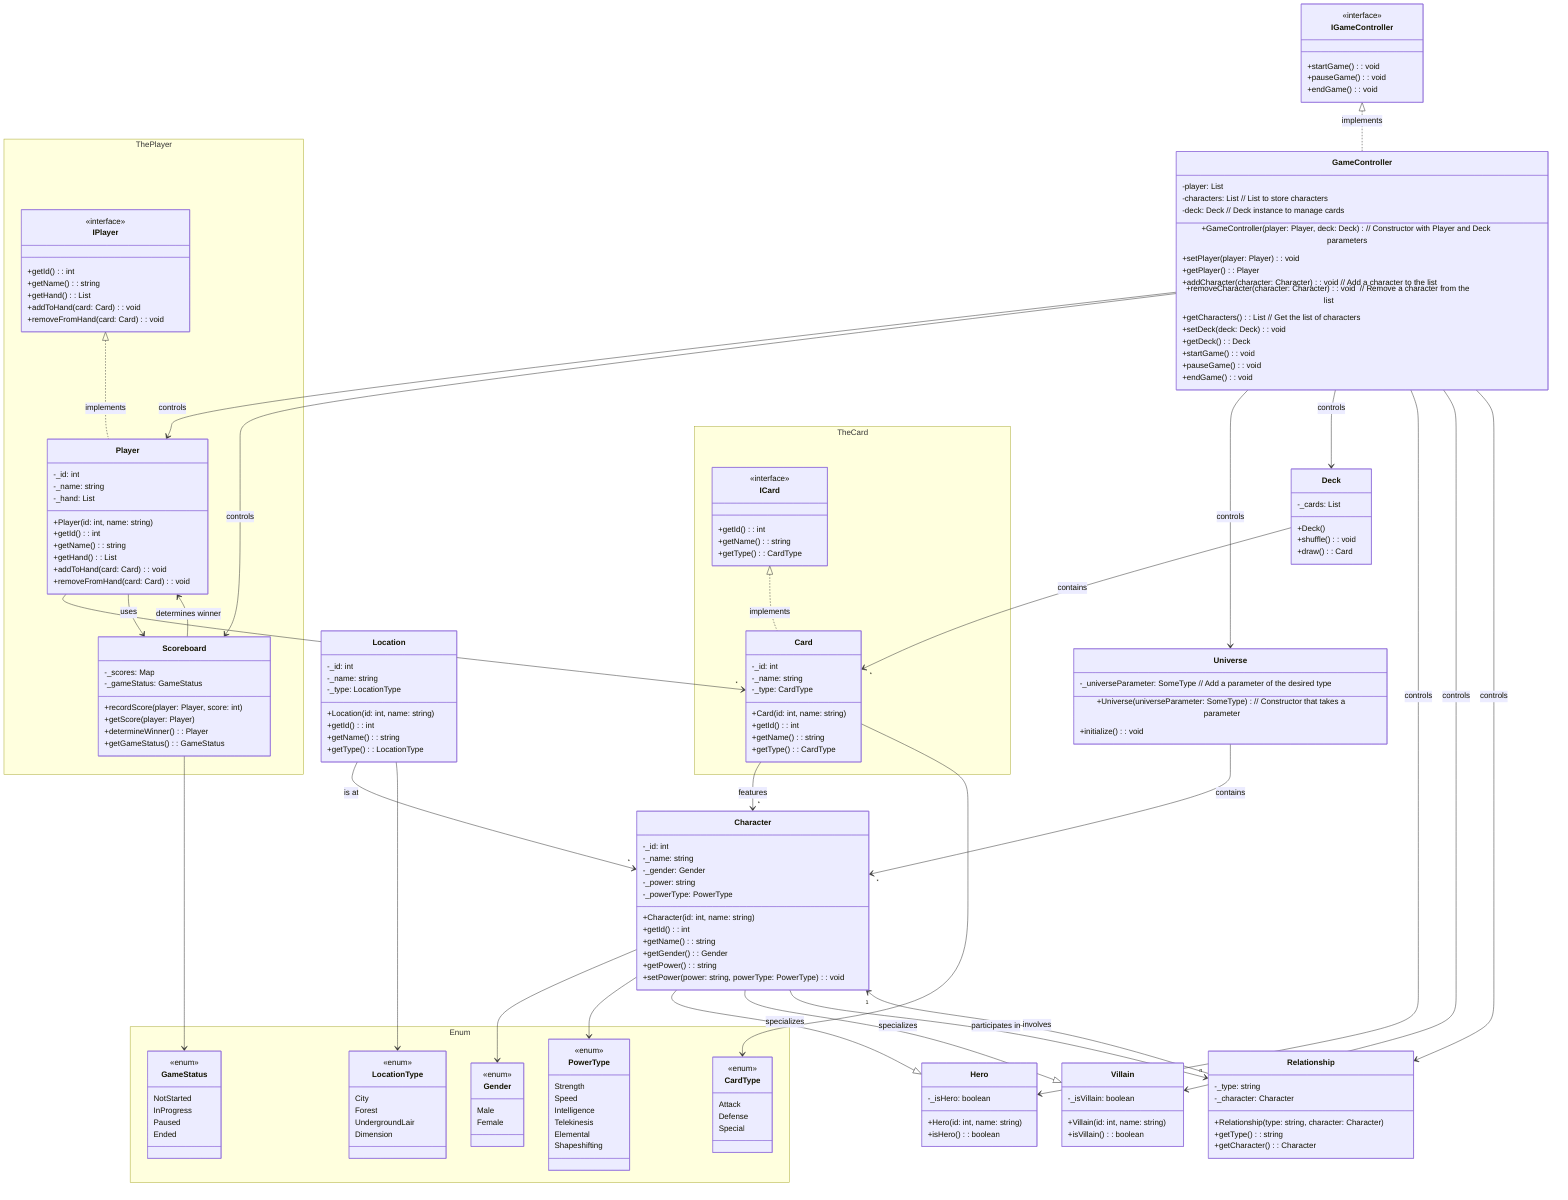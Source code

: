 classDiagram

namespace Enum {

  class Gender{
   <<enum>>
    Male
    Female
  }

  class PowerType {
  <<enum>>
    Strength
    Speed
    Intelligence
    Telekinesis
    Elemental
    Shapeshifting
  }

  class LocationType {
  <<enum>>
    City
    Forest
    UndergroundLair
    Dimension
  }

  class CardType {
  <<enum>>
    Attack
    Defense
    Special
  }

  class GameStatus {
  <<enum>>
    NotStarted
    InProgress
    Paused
    Ended
  }
}

class  IGameController {
<<interface>>
    +startGame(): void
    +pauseGame(): void
    +endGame(): void
}

class GameController {
    -player: List<Player>
    -characters: List<Character>  // List to store characters
    -deck: Deck  // Deck instance to manage cards

    +GameController(player: Player, deck: Deck)  // Constructor with Player and Deck parameters
    +setPlayer(player: Player): void
    +getPlayer(): Player
    +addCharacter(character: Character): void  // Add a character to the list
    +removeCharacter(character: Character): void  // Remove a character from the list
    +getCharacters(): List<Character>  // Get the list of characters
    +setDeck(deck: Deck): void
    +getDeck(): Deck
    +startGame(): void
    +pauseGame(): void
    +endGame(): void
}


IGameController <|.. GameController : implements

namespace ThePlayer {
    class IPlayer {
     <<interface>>
        +getId(): int
        +getName(): string
        +getHand(): List<Card>
        +addToHand(card: Card): void
        +removeFromHand(card: Card): void
    }

    class Player {
        -_id: int
        -_name: string
        -_hand: List<Card>
        +Player(id: int, name: string)
        +getId(): int
        +getName(): string
        +getHand(): List<Card>
        +addToHand(card: Card): void
        +removeFromHand(card: Card): void
    }
    class Scoreboard {
    -_scores: Map<Player, int>
    -_gameStatus: GameStatus
    +recordScore(player: Player, score: int)
    +getScore(player: Player)
    +determineWinner(): Player
    +getGameStatus(): GameStatus
}
}

IPlayer <|.. Player : implements



namespace TheCard {
    class ICard {
    <<interface>>
        +getId(): int
        +getName(): string
        +getType(): CardType
    }

    class Card {
        -_id: int
        -_name: string
        -_type: CardType
        +Card(id: int, name: string)
        +getId(): int
        +getName(): string
        +getType(): CardType
    }
}

ICard <|.. Card : implements

class Deck {
    -_cards: List<Card>
    +Deck()
    +shuffle(): void
    +draw(): Card
}


class Hero {
    -_isHero: boolean
    +Hero(id: int, name: string)
    +isHero(): boolean
}
class Universe {
    -_universeParameter: SomeType  // Add a parameter of the desired type

    +Universe(universeParameter: SomeType)  // Constructor that takes a parameter
    +initialize(): void
}

class Villain {
    -_isVillain: boolean
    +Villain(id: int, name: string)
    +isVillain(): boolean
}
  class Location {
    -_id: int
    -_name: string
    -_type: LocationType
    +Location(id: int, name: string)
    +getId(): int
    +getName(): string
    +getType(): LocationType
  }
    class Relationship {
    -_type: string
    -_character: Character
    +Relationship(type: string, character: Character)
    +getType(): string
    +getCharacter(): Character
  }

  class Character {
    -_id: int
    -_name: string
    -_gender: Gender
    -_power: string
    -_powerType: PowerType
    +Character(id: int, name: string)
    +getId(): int
    +getName(): string
    +getGender(): Gender
    +getPower(): string
    +setPower(power: string, powerType: PowerType): void
  }
  Universe --> "*" Character : contains
  GameController --> Universe : controls
  GameController --> Player : controls
  GameController --> Deck : controls
  GameController --> Scoreboard : controls
  GameController --> Hero : controls
  GameController --> Villain : controls
  GameController --> Relationship : controls
  Character --> Gender
  Character -->PowerType
  Character --|> Hero : specializes
  Character --|> Villain : specializes
  Character --> "n" Relationship : participates in
  Player --> "*" Card : has
  Player --> Scoreboard : uses
  Card --> "*" Character : features
  Card --> CardType
  Location --> "*" Character : is at
  Location --> LocationType

  Deck --> "*" Card : contains
  Scoreboard --> Player : determines winner
  Scoreboard --> GameStatus
  Relationship --> "1" Character : involves